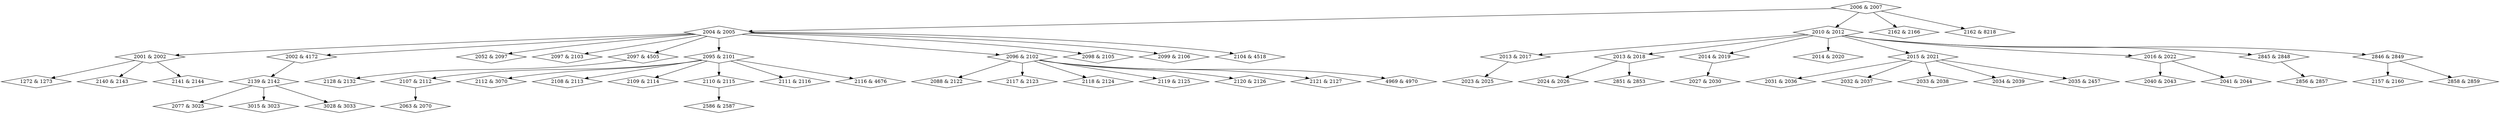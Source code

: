 digraph {
0 [label = "1272 & 1273", shape = diamond];
1 [label = "2001 & 2002", shape = diamond];
2 [label = "2002 & 4172", shape = diamond];
3 [label = "2004 & 2005", shape = diamond];
4 [label = "2006 & 2007", shape = diamond];
5 [label = "2010 & 2012", shape = diamond];
6 [label = "2013 & 2017", shape = diamond];
7 [label = "2013 & 2018", shape = diamond];
8 [label = "2014 & 2019", shape = diamond];
9 [label = "2014 & 2020", shape = diamond];
10 [label = "2015 & 2021", shape = diamond];
11 [label = "2016 & 2022", shape = diamond];
12 [label = "2023 & 2025", shape = diamond];
13 [label = "2024 & 2026", shape = diamond];
14 [label = "2027 & 2030", shape = diamond];
15 [label = "2031 & 2036", shape = diamond];
16 [label = "2032 & 2037", shape = diamond];
17 [label = "2033 & 2038", shape = diamond];
18 [label = "2034 & 2039", shape = diamond];
19 [label = "2035 & 2457", shape = diamond];
20 [label = "2040 & 2043", shape = diamond];
21 [label = "2041 & 2044", shape = diamond];
22 [label = "2052 & 2097", shape = diamond];
23 [label = "2097 & 2103", shape = diamond];
24 [label = "2097 & 4505", shape = diamond];
25 [label = "2063 & 2070", shape = diamond];
26 [label = "2077 & 3025", shape = diamond];
27 [label = "2088 & 2122", shape = diamond];
28 [label = "2095 & 2101", shape = diamond];
29 [label = "2096 & 2102", shape = diamond];
30 [label = "2098 & 2105", shape = diamond];
31 [label = "2099 & 2106", shape = diamond];
32 [label = "2104 & 4518", shape = diamond];
33 [label = "2107 & 2112", shape = diamond];
34 [label = "2112 & 3070", shape = diamond];
35 [label = "2108 & 2113", shape = diamond];
36 [label = "2109 & 2114", shape = diamond];
37 [label = "2110 & 2115", shape = diamond];
38 [label = "2111 & 2116", shape = diamond];
39 [label = "2116 & 4676", shape = diamond];
40 [label = "2117 & 2123", shape = diamond];
41 [label = "2118 & 2124", shape = diamond];
42 [label = "2119 & 2125", shape = diamond];
43 [label = "2120 & 2126", shape = diamond];
44 [label = "2121 & 2127", shape = diamond];
45 [label = "2128 & 2132", shape = diamond];
46 [label = "2139 & 2142", shape = diamond];
47 [label = "2140 & 2143", shape = diamond];
48 [label = "2141 & 2144", shape = diamond];
49 [label = "2157 & 2160", shape = diamond];
50 [label = "2162 & 2166", shape = diamond];
51 [label = "2162 & 8218", shape = diamond];
52 [label = "2586 & 2587", shape = diamond];
53 [label = "2845 & 2848", shape = diamond];
54 [label = "2846 & 2849", shape = diamond];
55 [label = "2851 & 2853", shape = diamond];
56 [label = "2856 & 2857", shape = diamond];
57 [label = "2858 & 2859", shape = diamond];
58 [label = "3015 & 3023", shape = diamond];
59 [label = "3028 & 3033", shape = diamond];
60 [label = "4969 & 4970", shape = diamond];
1->0;
1->47;
1->48;
2->46;
3->1;
3->2;
3->22;
3->23;
3->24;
3->28;
3->29;
3->30;
3->31;
3->32;
4->3;
4->5;
4->50;
4->51;
5->6;
5->7;
5->8;
5->9;
5->10;
5->11;
5->53;
5->54;
6->12;
7->13;
7->55;
8->14;
10->15;
10->16;
10->17;
10->18;
10->19;
11->20;
11->21;
24->45;
28->33;
28->34;
28->35;
28->36;
28->37;
28->38;
28->39;
29->27;
29->40;
29->41;
29->42;
29->43;
29->44;
29->60;
33->25;
37->52;
46->26;
46->58;
46->59;
53->56;
54->49;
54->57;
}
